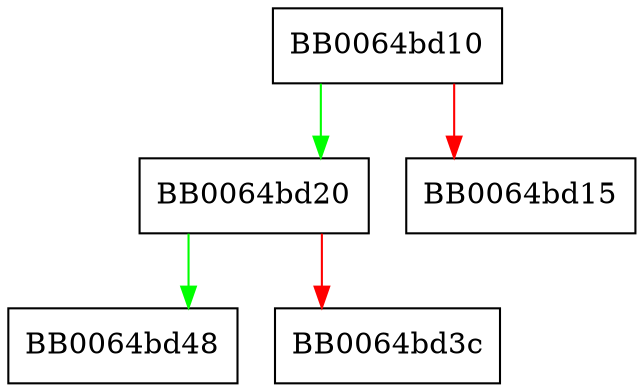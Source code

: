 digraph unreserve_loader_store {
  node [shape="box"];
  graph [splines=ortho];
  BB0064bd10 -> BB0064bd20 [color="green"];
  BB0064bd10 -> BB0064bd15 [color="red"];
  BB0064bd20 -> BB0064bd48 [color="green"];
  BB0064bd20 -> BB0064bd3c [color="red"];
}